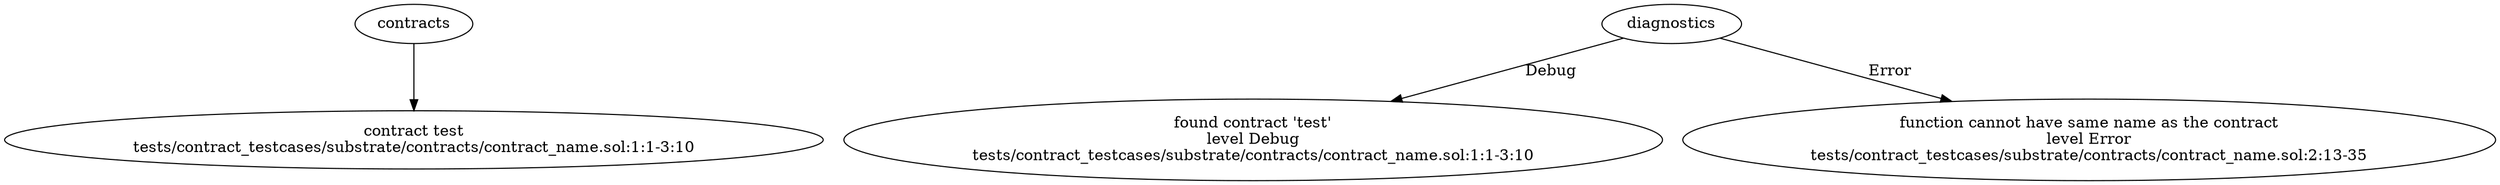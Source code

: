 strict digraph "tests/contract_testcases/substrate/contracts/contract_name.sol" {
	contract [label="contract test\ntests/contract_testcases/substrate/contracts/contract_name.sol:1:1-3:10"]
	diagnostic [label="found contract 'test'\nlevel Debug\ntests/contract_testcases/substrate/contracts/contract_name.sol:1:1-3:10"]
	diagnostic_5 [label="function cannot have same name as the contract\nlevel Error\ntests/contract_testcases/substrate/contracts/contract_name.sol:2:13-35"]
	contracts -> contract
	diagnostics -> diagnostic [label="Debug"]
	diagnostics -> diagnostic_5 [label="Error"]
}
